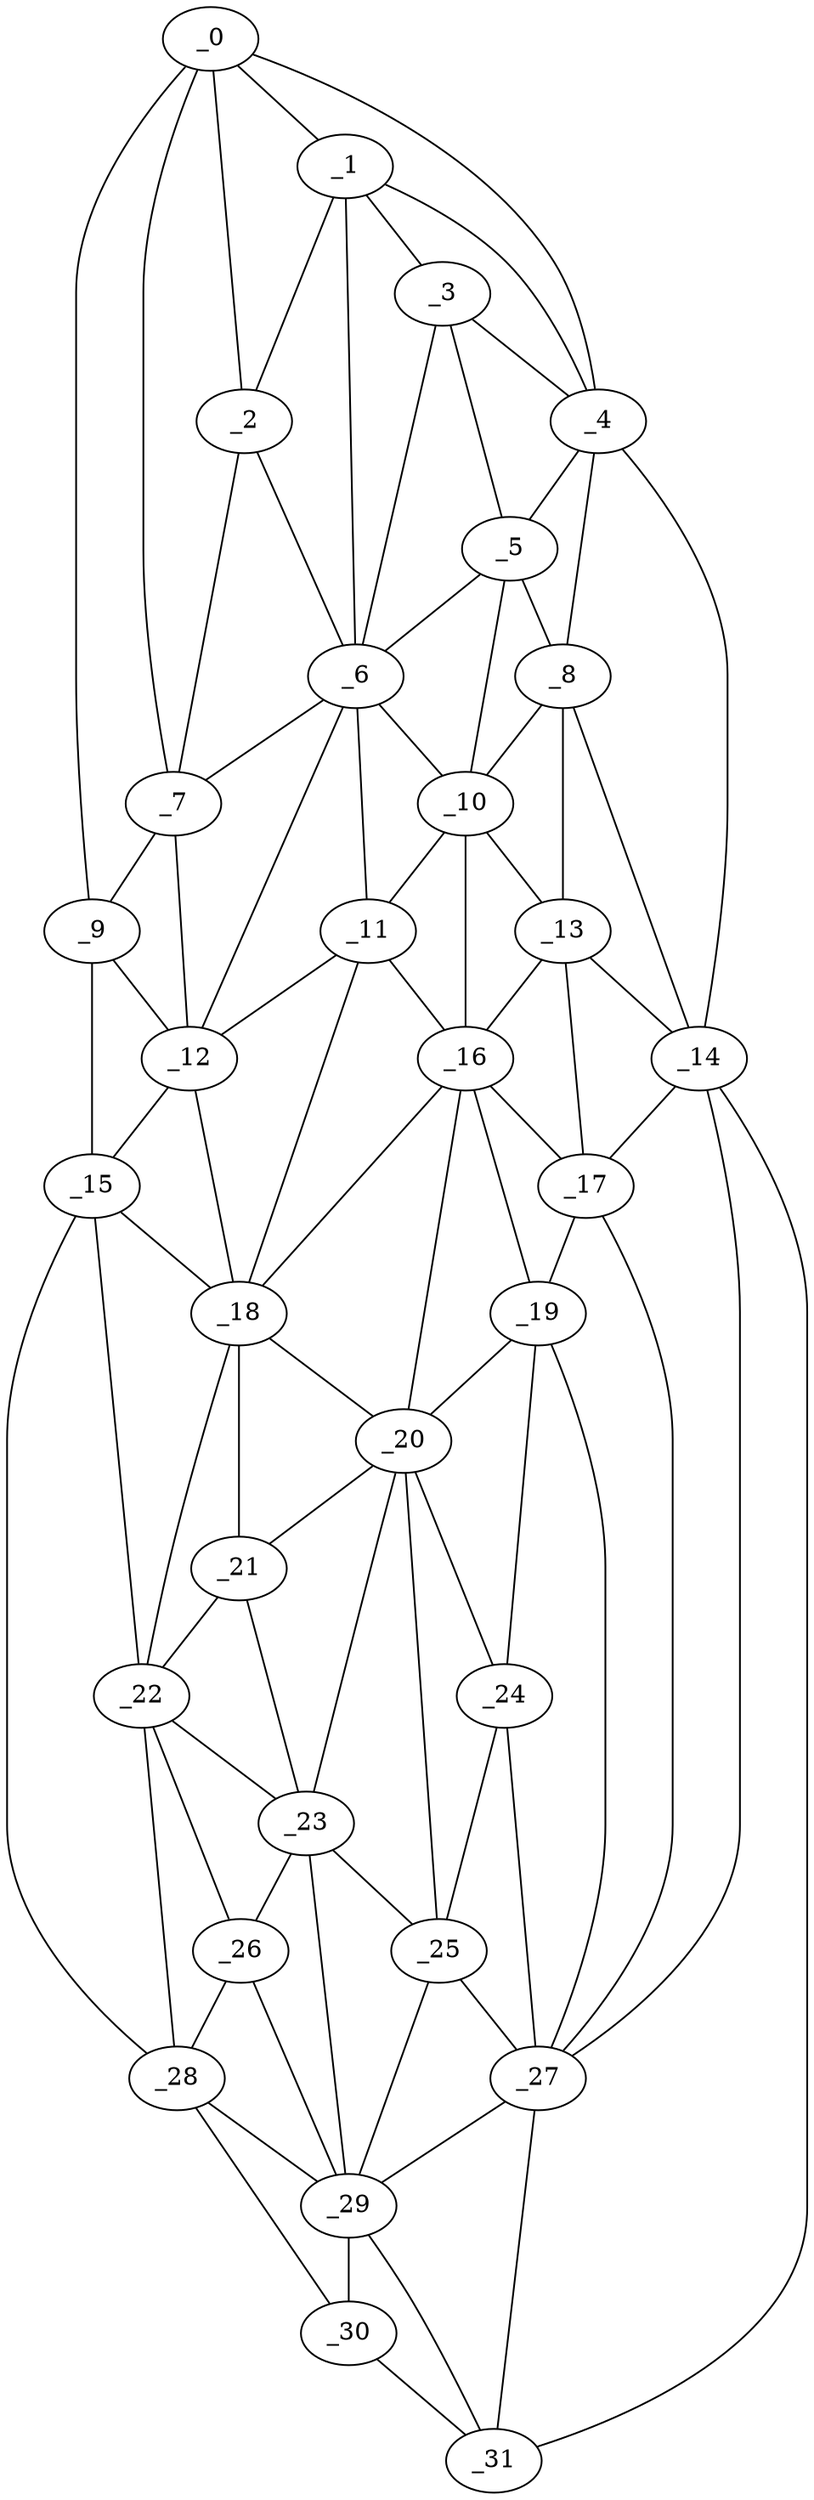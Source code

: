 graph "obj8__145.gxl" {
	_0	 [x=15,
		y=60];
	_1	 [x=24,
		y=69];
	_0 -- _1	 [valence=1];
	_2	 [x=29,
		y=55];
	_0 -- _2	 [valence=2];
	_4	 [x=31,
		y=87];
	_0 -- _4	 [valence=1];
	_7	 [x=42,
		y=47];
	_0 -- _7	 [valence=1];
	_9	 [x=48,
		y=44];
	_0 -- _9	 [valence=1];
	_1 -- _2	 [valence=2];
	_3	 [x=30,
		y=74];
	_1 -- _3	 [valence=2];
	_1 -- _4	 [valence=2];
	_6	 [x=40,
		y=61];
	_1 -- _6	 [valence=2];
	_2 -- _6	 [valence=2];
	_2 -- _7	 [valence=2];
	_3 -- _4	 [valence=2];
	_5	 [x=38,
		y=73];
	_3 -- _5	 [valence=2];
	_3 -- _6	 [valence=2];
	_4 -- _5	 [valence=1];
	_8	 [x=44,
		y=78];
	_4 -- _8	 [valence=2];
	_14	 [x=57,
		y=88];
	_4 -- _14	 [valence=1];
	_5 -- _6	 [valence=2];
	_5 -- _8	 [valence=2];
	_10	 [x=50,
		y=74];
	_5 -- _10	 [valence=2];
	_6 -- _7	 [valence=2];
	_6 -- _10	 [valence=2];
	_11	 [x=51,
		y=62];
	_6 -- _11	 [valence=1];
	_12	 [x=52,
		y=54];
	_6 -- _12	 [valence=1];
	_7 -- _9	 [valence=2];
	_7 -- _12	 [valence=2];
	_8 -- _10	 [valence=2];
	_13	 [x=54,
		y=81];
	_8 -- _13	 [valence=2];
	_8 -- _14	 [valence=1];
	_9 -- _12	 [valence=1];
	_15	 [x=59,
		y=42];
	_9 -- _15	 [valence=1];
	_10 -- _11	 [valence=2];
	_10 -- _13	 [valence=2];
	_16	 [x=60,
		y=72];
	_10 -- _16	 [valence=2];
	_11 -- _12	 [valence=1];
	_11 -- _16	 [valence=1];
	_18	 [x=68,
		y=48];
	_11 -- _18	 [valence=2];
	_12 -- _15	 [valence=1];
	_12 -- _18	 [valence=2];
	_13 -- _14	 [valence=2];
	_13 -- _16	 [valence=1];
	_17	 [x=66,
		y=83];
	_13 -- _17	 [valence=2];
	_14 -- _17	 [valence=1];
	_27	 [x=98,
		y=75];
	_14 -- _27	 [valence=1];
	_31	 [x=121,
		y=69];
	_14 -- _31	 [valence=1];
	_15 -- _18	 [valence=1];
	_22	 [x=83,
		y=48];
	_15 -- _22	 [valence=2];
	_28	 [x=101,
		y=45];
	_15 -- _28	 [valence=1];
	_16 -- _17	 [valence=2];
	_16 -- _18	 [valence=2];
	_19	 [x=74,
		y=74];
	_16 -- _19	 [valence=1];
	_20	 [x=76,
		y=70];
	_16 -- _20	 [valence=2];
	_17 -- _19	 [valence=2];
	_17 -- _27	 [valence=2];
	_18 -- _20	 [valence=2];
	_21	 [x=77,
		y=50];
	_18 -- _21	 [valence=2];
	_18 -- _22	 [valence=2];
	_19 -- _20	 [valence=1];
	_24	 [x=89,
		y=70];
	_19 -- _24	 [valence=2];
	_19 -- _27	 [valence=1];
	_20 -- _21	 [valence=2];
	_23	 [x=85,
		y=56];
	_20 -- _23	 [valence=1];
	_20 -- _24	 [valence=2];
	_25	 [x=90,
		y=66];
	_20 -- _25	 [valence=1];
	_21 -- _22	 [valence=2];
	_21 -- _23	 [valence=2];
	_22 -- _23	 [valence=2];
	_26	 [x=93,
		y=49];
	_22 -- _26	 [valence=2];
	_22 -- _28	 [valence=2];
	_23 -- _25	 [valence=2];
	_23 -- _26	 [valence=1];
	_29	 [x=101,
		y=61];
	_23 -- _29	 [valence=2];
	_24 -- _25	 [valence=2];
	_24 -- _27	 [valence=2];
	_25 -- _27	 [valence=2];
	_25 -- _29	 [valence=2];
	_26 -- _28	 [valence=2];
	_26 -- _29	 [valence=1];
	_27 -- _29	 [valence=2];
	_27 -- _31	 [valence=1];
	_28 -- _29	 [valence=2];
	_30	 [x=121,
		y=58];
	_28 -- _30	 [valence=1];
	_29 -- _30	 [valence=2];
	_29 -- _31	 [valence=2];
	_30 -- _31	 [valence=1];
}
